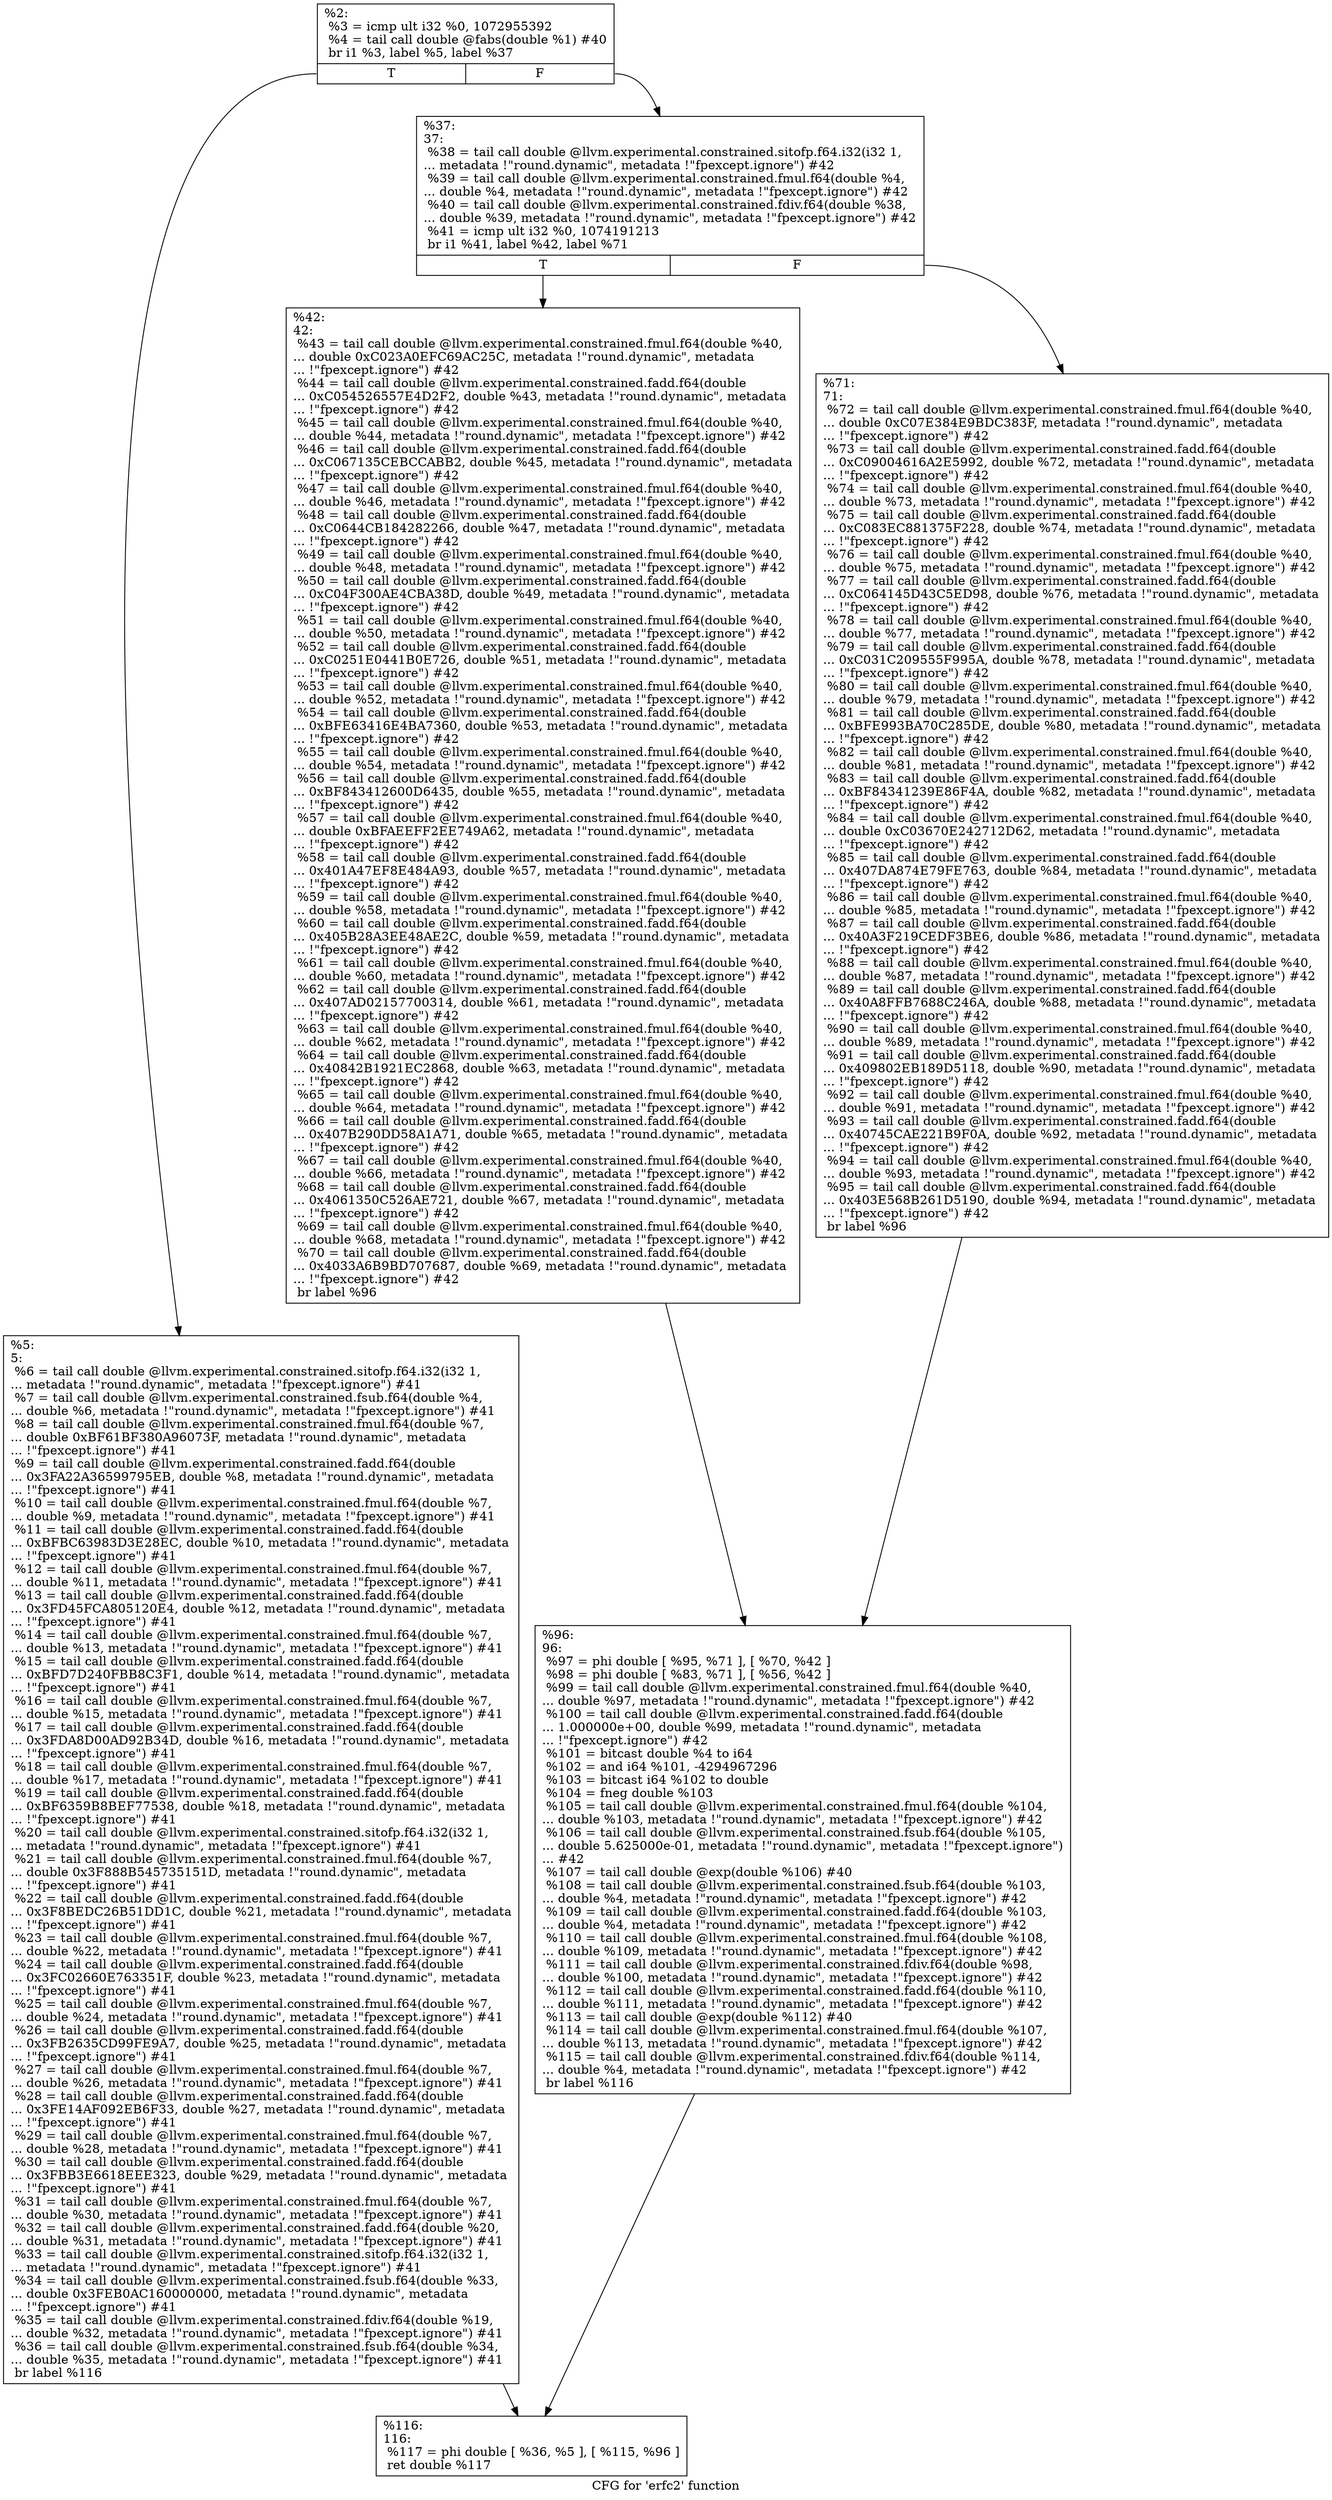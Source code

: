 digraph "CFG for 'erfc2' function" {
	label="CFG for 'erfc2' function";

	Node0x1aea400 [shape=record,label="{%2:\l  %3 = icmp ult i32 %0, 1072955392\l  %4 = tail call double @fabs(double %1) #40\l  br i1 %3, label %5, label %37\l|{<s0>T|<s1>F}}"];
	Node0x1aea400:s0 -> Node0x1aea450;
	Node0x1aea400:s1 -> Node0x1aea4a0;
	Node0x1aea450 [shape=record,label="{%5:\l5:                                                \l  %6 = tail call double @llvm.experimental.constrained.sitofp.f64.i32(i32 1,\l... metadata !\"round.dynamic\", metadata !\"fpexcept.ignore\") #41\l  %7 = tail call double @llvm.experimental.constrained.fsub.f64(double %4,\l... double %6, metadata !\"round.dynamic\", metadata !\"fpexcept.ignore\") #41\l  %8 = tail call double @llvm.experimental.constrained.fmul.f64(double %7,\l... double 0xBF61BF380A96073F, metadata !\"round.dynamic\", metadata\l... !\"fpexcept.ignore\") #41\l  %9 = tail call double @llvm.experimental.constrained.fadd.f64(double\l... 0x3FA22A36599795EB, double %8, metadata !\"round.dynamic\", metadata\l... !\"fpexcept.ignore\") #41\l  %10 = tail call double @llvm.experimental.constrained.fmul.f64(double %7,\l... double %9, metadata !\"round.dynamic\", metadata !\"fpexcept.ignore\") #41\l  %11 = tail call double @llvm.experimental.constrained.fadd.f64(double\l... 0xBFBC63983D3E28EC, double %10, metadata !\"round.dynamic\", metadata\l... !\"fpexcept.ignore\") #41\l  %12 = tail call double @llvm.experimental.constrained.fmul.f64(double %7,\l... double %11, metadata !\"round.dynamic\", metadata !\"fpexcept.ignore\") #41\l  %13 = tail call double @llvm.experimental.constrained.fadd.f64(double\l... 0x3FD45FCA805120E4, double %12, metadata !\"round.dynamic\", metadata\l... !\"fpexcept.ignore\") #41\l  %14 = tail call double @llvm.experimental.constrained.fmul.f64(double %7,\l... double %13, metadata !\"round.dynamic\", metadata !\"fpexcept.ignore\") #41\l  %15 = tail call double @llvm.experimental.constrained.fadd.f64(double\l... 0xBFD7D240FBB8C3F1, double %14, metadata !\"round.dynamic\", metadata\l... !\"fpexcept.ignore\") #41\l  %16 = tail call double @llvm.experimental.constrained.fmul.f64(double %7,\l... double %15, metadata !\"round.dynamic\", metadata !\"fpexcept.ignore\") #41\l  %17 = tail call double @llvm.experimental.constrained.fadd.f64(double\l... 0x3FDA8D00AD92B34D, double %16, metadata !\"round.dynamic\", metadata\l... !\"fpexcept.ignore\") #41\l  %18 = tail call double @llvm.experimental.constrained.fmul.f64(double %7,\l... double %17, metadata !\"round.dynamic\", metadata !\"fpexcept.ignore\") #41\l  %19 = tail call double @llvm.experimental.constrained.fadd.f64(double\l... 0xBF6359B8BEF77538, double %18, metadata !\"round.dynamic\", metadata\l... !\"fpexcept.ignore\") #41\l  %20 = tail call double @llvm.experimental.constrained.sitofp.f64.i32(i32 1,\l... metadata !\"round.dynamic\", metadata !\"fpexcept.ignore\") #41\l  %21 = tail call double @llvm.experimental.constrained.fmul.f64(double %7,\l... double 0x3F888B545735151D, metadata !\"round.dynamic\", metadata\l... !\"fpexcept.ignore\") #41\l  %22 = tail call double @llvm.experimental.constrained.fadd.f64(double\l... 0x3F8BEDC26B51DD1C, double %21, metadata !\"round.dynamic\", metadata\l... !\"fpexcept.ignore\") #41\l  %23 = tail call double @llvm.experimental.constrained.fmul.f64(double %7,\l... double %22, metadata !\"round.dynamic\", metadata !\"fpexcept.ignore\") #41\l  %24 = tail call double @llvm.experimental.constrained.fadd.f64(double\l... 0x3FC02660E763351F, double %23, metadata !\"round.dynamic\", metadata\l... !\"fpexcept.ignore\") #41\l  %25 = tail call double @llvm.experimental.constrained.fmul.f64(double %7,\l... double %24, metadata !\"round.dynamic\", metadata !\"fpexcept.ignore\") #41\l  %26 = tail call double @llvm.experimental.constrained.fadd.f64(double\l... 0x3FB2635CD99FE9A7, double %25, metadata !\"round.dynamic\", metadata\l... !\"fpexcept.ignore\") #41\l  %27 = tail call double @llvm.experimental.constrained.fmul.f64(double %7,\l... double %26, metadata !\"round.dynamic\", metadata !\"fpexcept.ignore\") #41\l  %28 = tail call double @llvm.experimental.constrained.fadd.f64(double\l... 0x3FE14AF092EB6F33, double %27, metadata !\"round.dynamic\", metadata\l... !\"fpexcept.ignore\") #41\l  %29 = tail call double @llvm.experimental.constrained.fmul.f64(double %7,\l... double %28, metadata !\"round.dynamic\", metadata !\"fpexcept.ignore\") #41\l  %30 = tail call double @llvm.experimental.constrained.fadd.f64(double\l... 0x3FBB3E6618EEE323, double %29, metadata !\"round.dynamic\", metadata\l... !\"fpexcept.ignore\") #41\l  %31 = tail call double @llvm.experimental.constrained.fmul.f64(double %7,\l... double %30, metadata !\"round.dynamic\", metadata !\"fpexcept.ignore\") #41\l  %32 = tail call double @llvm.experimental.constrained.fadd.f64(double %20,\l... double %31, metadata !\"round.dynamic\", metadata !\"fpexcept.ignore\") #41\l  %33 = tail call double @llvm.experimental.constrained.sitofp.f64.i32(i32 1,\l... metadata !\"round.dynamic\", metadata !\"fpexcept.ignore\") #41\l  %34 = tail call double @llvm.experimental.constrained.fsub.f64(double %33,\l... double 0x3FEB0AC160000000, metadata !\"round.dynamic\", metadata\l... !\"fpexcept.ignore\") #41\l  %35 = tail call double @llvm.experimental.constrained.fdiv.f64(double %19,\l... double %32, metadata !\"round.dynamic\", metadata !\"fpexcept.ignore\") #41\l  %36 = tail call double @llvm.experimental.constrained.fsub.f64(double %34,\l... double %35, metadata !\"round.dynamic\", metadata !\"fpexcept.ignore\") #41\l  br label %116\l}"];
	Node0x1aea450 -> Node0x1aea5e0;
	Node0x1aea4a0 [shape=record,label="{%37:\l37:                                               \l  %38 = tail call double @llvm.experimental.constrained.sitofp.f64.i32(i32 1,\l... metadata !\"round.dynamic\", metadata !\"fpexcept.ignore\") #42\l  %39 = tail call double @llvm.experimental.constrained.fmul.f64(double %4,\l... double %4, metadata !\"round.dynamic\", metadata !\"fpexcept.ignore\") #42\l  %40 = tail call double @llvm.experimental.constrained.fdiv.f64(double %38,\l... double %39, metadata !\"round.dynamic\", metadata !\"fpexcept.ignore\") #42\l  %41 = icmp ult i32 %0, 1074191213\l  br i1 %41, label %42, label %71\l|{<s0>T|<s1>F}}"];
	Node0x1aea4a0:s0 -> Node0x1aea4f0;
	Node0x1aea4a0:s1 -> Node0x1aea540;
	Node0x1aea4f0 [shape=record,label="{%42:\l42:                                               \l  %43 = tail call double @llvm.experimental.constrained.fmul.f64(double %40,\l... double 0xC023A0EFC69AC25C, metadata !\"round.dynamic\", metadata\l... !\"fpexcept.ignore\") #42\l  %44 = tail call double @llvm.experimental.constrained.fadd.f64(double\l... 0xC054526557E4D2F2, double %43, metadata !\"round.dynamic\", metadata\l... !\"fpexcept.ignore\") #42\l  %45 = tail call double @llvm.experimental.constrained.fmul.f64(double %40,\l... double %44, metadata !\"round.dynamic\", metadata !\"fpexcept.ignore\") #42\l  %46 = tail call double @llvm.experimental.constrained.fadd.f64(double\l... 0xC067135CEBCCABB2, double %45, metadata !\"round.dynamic\", metadata\l... !\"fpexcept.ignore\") #42\l  %47 = tail call double @llvm.experimental.constrained.fmul.f64(double %40,\l... double %46, metadata !\"round.dynamic\", metadata !\"fpexcept.ignore\") #42\l  %48 = tail call double @llvm.experimental.constrained.fadd.f64(double\l... 0xC0644CB184282266, double %47, metadata !\"round.dynamic\", metadata\l... !\"fpexcept.ignore\") #42\l  %49 = tail call double @llvm.experimental.constrained.fmul.f64(double %40,\l... double %48, metadata !\"round.dynamic\", metadata !\"fpexcept.ignore\") #42\l  %50 = tail call double @llvm.experimental.constrained.fadd.f64(double\l... 0xC04F300AE4CBA38D, double %49, metadata !\"round.dynamic\", metadata\l... !\"fpexcept.ignore\") #42\l  %51 = tail call double @llvm.experimental.constrained.fmul.f64(double %40,\l... double %50, metadata !\"round.dynamic\", metadata !\"fpexcept.ignore\") #42\l  %52 = tail call double @llvm.experimental.constrained.fadd.f64(double\l... 0xC0251E0441B0E726, double %51, metadata !\"round.dynamic\", metadata\l... !\"fpexcept.ignore\") #42\l  %53 = tail call double @llvm.experimental.constrained.fmul.f64(double %40,\l... double %52, metadata !\"round.dynamic\", metadata !\"fpexcept.ignore\") #42\l  %54 = tail call double @llvm.experimental.constrained.fadd.f64(double\l... 0xBFE63416E4BA7360, double %53, metadata !\"round.dynamic\", metadata\l... !\"fpexcept.ignore\") #42\l  %55 = tail call double @llvm.experimental.constrained.fmul.f64(double %40,\l... double %54, metadata !\"round.dynamic\", metadata !\"fpexcept.ignore\") #42\l  %56 = tail call double @llvm.experimental.constrained.fadd.f64(double\l... 0xBF843412600D6435, double %55, metadata !\"round.dynamic\", metadata\l... !\"fpexcept.ignore\") #42\l  %57 = tail call double @llvm.experimental.constrained.fmul.f64(double %40,\l... double 0xBFAEEFF2EE749A62, metadata !\"round.dynamic\", metadata\l... !\"fpexcept.ignore\") #42\l  %58 = tail call double @llvm.experimental.constrained.fadd.f64(double\l... 0x401A47EF8E484A93, double %57, metadata !\"round.dynamic\", metadata\l... !\"fpexcept.ignore\") #42\l  %59 = tail call double @llvm.experimental.constrained.fmul.f64(double %40,\l... double %58, metadata !\"round.dynamic\", metadata !\"fpexcept.ignore\") #42\l  %60 = tail call double @llvm.experimental.constrained.fadd.f64(double\l... 0x405B28A3EE48AE2C, double %59, metadata !\"round.dynamic\", metadata\l... !\"fpexcept.ignore\") #42\l  %61 = tail call double @llvm.experimental.constrained.fmul.f64(double %40,\l... double %60, metadata !\"round.dynamic\", metadata !\"fpexcept.ignore\") #42\l  %62 = tail call double @llvm.experimental.constrained.fadd.f64(double\l... 0x407AD02157700314, double %61, metadata !\"round.dynamic\", metadata\l... !\"fpexcept.ignore\") #42\l  %63 = tail call double @llvm.experimental.constrained.fmul.f64(double %40,\l... double %62, metadata !\"round.dynamic\", metadata !\"fpexcept.ignore\") #42\l  %64 = tail call double @llvm.experimental.constrained.fadd.f64(double\l... 0x40842B1921EC2868, double %63, metadata !\"round.dynamic\", metadata\l... !\"fpexcept.ignore\") #42\l  %65 = tail call double @llvm.experimental.constrained.fmul.f64(double %40,\l... double %64, metadata !\"round.dynamic\", metadata !\"fpexcept.ignore\") #42\l  %66 = tail call double @llvm.experimental.constrained.fadd.f64(double\l... 0x407B290DD58A1A71, double %65, metadata !\"round.dynamic\", metadata\l... !\"fpexcept.ignore\") #42\l  %67 = tail call double @llvm.experimental.constrained.fmul.f64(double %40,\l... double %66, metadata !\"round.dynamic\", metadata !\"fpexcept.ignore\") #42\l  %68 = tail call double @llvm.experimental.constrained.fadd.f64(double\l... 0x4061350C526AE721, double %67, metadata !\"round.dynamic\", metadata\l... !\"fpexcept.ignore\") #42\l  %69 = tail call double @llvm.experimental.constrained.fmul.f64(double %40,\l... double %68, metadata !\"round.dynamic\", metadata !\"fpexcept.ignore\") #42\l  %70 = tail call double @llvm.experimental.constrained.fadd.f64(double\l... 0x4033A6B9BD707687, double %69, metadata !\"round.dynamic\", metadata\l... !\"fpexcept.ignore\") #42\l  br label %96\l}"];
	Node0x1aea4f0 -> Node0x1aea590;
	Node0x1aea540 [shape=record,label="{%71:\l71:                                               \l  %72 = tail call double @llvm.experimental.constrained.fmul.f64(double %40,\l... double 0xC07E384E9BDC383F, metadata !\"round.dynamic\", metadata\l... !\"fpexcept.ignore\") #42\l  %73 = tail call double @llvm.experimental.constrained.fadd.f64(double\l... 0xC09004616A2E5992, double %72, metadata !\"round.dynamic\", metadata\l... !\"fpexcept.ignore\") #42\l  %74 = tail call double @llvm.experimental.constrained.fmul.f64(double %40,\l... double %73, metadata !\"round.dynamic\", metadata !\"fpexcept.ignore\") #42\l  %75 = tail call double @llvm.experimental.constrained.fadd.f64(double\l... 0xC083EC881375F228, double %74, metadata !\"round.dynamic\", metadata\l... !\"fpexcept.ignore\") #42\l  %76 = tail call double @llvm.experimental.constrained.fmul.f64(double %40,\l... double %75, metadata !\"round.dynamic\", metadata !\"fpexcept.ignore\") #42\l  %77 = tail call double @llvm.experimental.constrained.fadd.f64(double\l... 0xC064145D43C5ED98, double %76, metadata !\"round.dynamic\", metadata\l... !\"fpexcept.ignore\") #42\l  %78 = tail call double @llvm.experimental.constrained.fmul.f64(double %40,\l... double %77, metadata !\"round.dynamic\", metadata !\"fpexcept.ignore\") #42\l  %79 = tail call double @llvm.experimental.constrained.fadd.f64(double\l... 0xC031C209555F995A, double %78, metadata !\"round.dynamic\", metadata\l... !\"fpexcept.ignore\") #42\l  %80 = tail call double @llvm.experimental.constrained.fmul.f64(double %40,\l... double %79, metadata !\"round.dynamic\", metadata !\"fpexcept.ignore\") #42\l  %81 = tail call double @llvm.experimental.constrained.fadd.f64(double\l... 0xBFE993BA70C285DE, double %80, metadata !\"round.dynamic\", metadata\l... !\"fpexcept.ignore\") #42\l  %82 = tail call double @llvm.experimental.constrained.fmul.f64(double %40,\l... double %81, metadata !\"round.dynamic\", metadata !\"fpexcept.ignore\") #42\l  %83 = tail call double @llvm.experimental.constrained.fadd.f64(double\l... 0xBF84341239E86F4A, double %82, metadata !\"round.dynamic\", metadata\l... !\"fpexcept.ignore\") #42\l  %84 = tail call double @llvm.experimental.constrained.fmul.f64(double %40,\l... double 0xC03670E242712D62, metadata !\"round.dynamic\", metadata\l... !\"fpexcept.ignore\") #42\l  %85 = tail call double @llvm.experimental.constrained.fadd.f64(double\l... 0x407DA874E79FE763, double %84, metadata !\"round.dynamic\", metadata\l... !\"fpexcept.ignore\") #42\l  %86 = tail call double @llvm.experimental.constrained.fmul.f64(double %40,\l... double %85, metadata !\"round.dynamic\", metadata !\"fpexcept.ignore\") #42\l  %87 = tail call double @llvm.experimental.constrained.fadd.f64(double\l... 0x40A3F219CEDF3BE6, double %86, metadata !\"round.dynamic\", metadata\l... !\"fpexcept.ignore\") #42\l  %88 = tail call double @llvm.experimental.constrained.fmul.f64(double %40,\l... double %87, metadata !\"round.dynamic\", metadata !\"fpexcept.ignore\") #42\l  %89 = tail call double @llvm.experimental.constrained.fadd.f64(double\l... 0x40A8FFB7688C246A, double %88, metadata !\"round.dynamic\", metadata\l... !\"fpexcept.ignore\") #42\l  %90 = tail call double @llvm.experimental.constrained.fmul.f64(double %40,\l... double %89, metadata !\"round.dynamic\", metadata !\"fpexcept.ignore\") #42\l  %91 = tail call double @llvm.experimental.constrained.fadd.f64(double\l... 0x409802EB189D5118, double %90, metadata !\"round.dynamic\", metadata\l... !\"fpexcept.ignore\") #42\l  %92 = tail call double @llvm.experimental.constrained.fmul.f64(double %40,\l... double %91, metadata !\"round.dynamic\", metadata !\"fpexcept.ignore\") #42\l  %93 = tail call double @llvm.experimental.constrained.fadd.f64(double\l... 0x40745CAE221B9F0A, double %92, metadata !\"round.dynamic\", metadata\l... !\"fpexcept.ignore\") #42\l  %94 = tail call double @llvm.experimental.constrained.fmul.f64(double %40,\l... double %93, metadata !\"round.dynamic\", metadata !\"fpexcept.ignore\") #42\l  %95 = tail call double @llvm.experimental.constrained.fadd.f64(double\l... 0x403E568B261D5190, double %94, metadata !\"round.dynamic\", metadata\l... !\"fpexcept.ignore\") #42\l  br label %96\l}"];
	Node0x1aea540 -> Node0x1aea590;
	Node0x1aea590 [shape=record,label="{%96:\l96:                                               \l  %97 = phi double [ %95, %71 ], [ %70, %42 ]\l  %98 = phi double [ %83, %71 ], [ %56, %42 ]\l  %99 = tail call double @llvm.experimental.constrained.fmul.f64(double %40,\l... double %97, metadata !\"round.dynamic\", metadata !\"fpexcept.ignore\") #42\l  %100 = tail call double @llvm.experimental.constrained.fadd.f64(double\l... 1.000000e+00, double %99, metadata !\"round.dynamic\", metadata\l... !\"fpexcept.ignore\") #42\l  %101 = bitcast double %4 to i64\l  %102 = and i64 %101, -4294967296\l  %103 = bitcast i64 %102 to double\l  %104 = fneg double %103\l  %105 = tail call double @llvm.experimental.constrained.fmul.f64(double %104,\l... double %103, metadata !\"round.dynamic\", metadata !\"fpexcept.ignore\") #42\l  %106 = tail call double @llvm.experimental.constrained.fsub.f64(double %105,\l... double 5.625000e-01, metadata !\"round.dynamic\", metadata !\"fpexcept.ignore\")\l... #42\l  %107 = tail call double @exp(double %106) #40\l  %108 = tail call double @llvm.experimental.constrained.fsub.f64(double %103,\l... double %4, metadata !\"round.dynamic\", metadata !\"fpexcept.ignore\") #42\l  %109 = tail call double @llvm.experimental.constrained.fadd.f64(double %103,\l... double %4, metadata !\"round.dynamic\", metadata !\"fpexcept.ignore\") #42\l  %110 = tail call double @llvm.experimental.constrained.fmul.f64(double %108,\l... double %109, metadata !\"round.dynamic\", metadata !\"fpexcept.ignore\") #42\l  %111 = tail call double @llvm.experimental.constrained.fdiv.f64(double %98,\l... double %100, metadata !\"round.dynamic\", metadata !\"fpexcept.ignore\") #42\l  %112 = tail call double @llvm.experimental.constrained.fadd.f64(double %110,\l... double %111, metadata !\"round.dynamic\", metadata !\"fpexcept.ignore\") #42\l  %113 = tail call double @exp(double %112) #40\l  %114 = tail call double @llvm.experimental.constrained.fmul.f64(double %107,\l... double %113, metadata !\"round.dynamic\", metadata !\"fpexcept.ignore\") #42\l  %115 = tail call double @llvm.experimental.constrained.fdiv.f64(double %114,\l... double %4, metadata !\"round.dynamic\", metadata !\"fpexcept.ignore\") #42\l  br label %116\l}"];
	Node0x1aea590 -> Node0x1aea5e0;
	Node0x1aea5e0 [shape=record,label="{%116:\l116:                                              \l  %117 = phi double [ %36, %5 ], [ %115, %96 ]\l  ret double %117\l}"];
}
